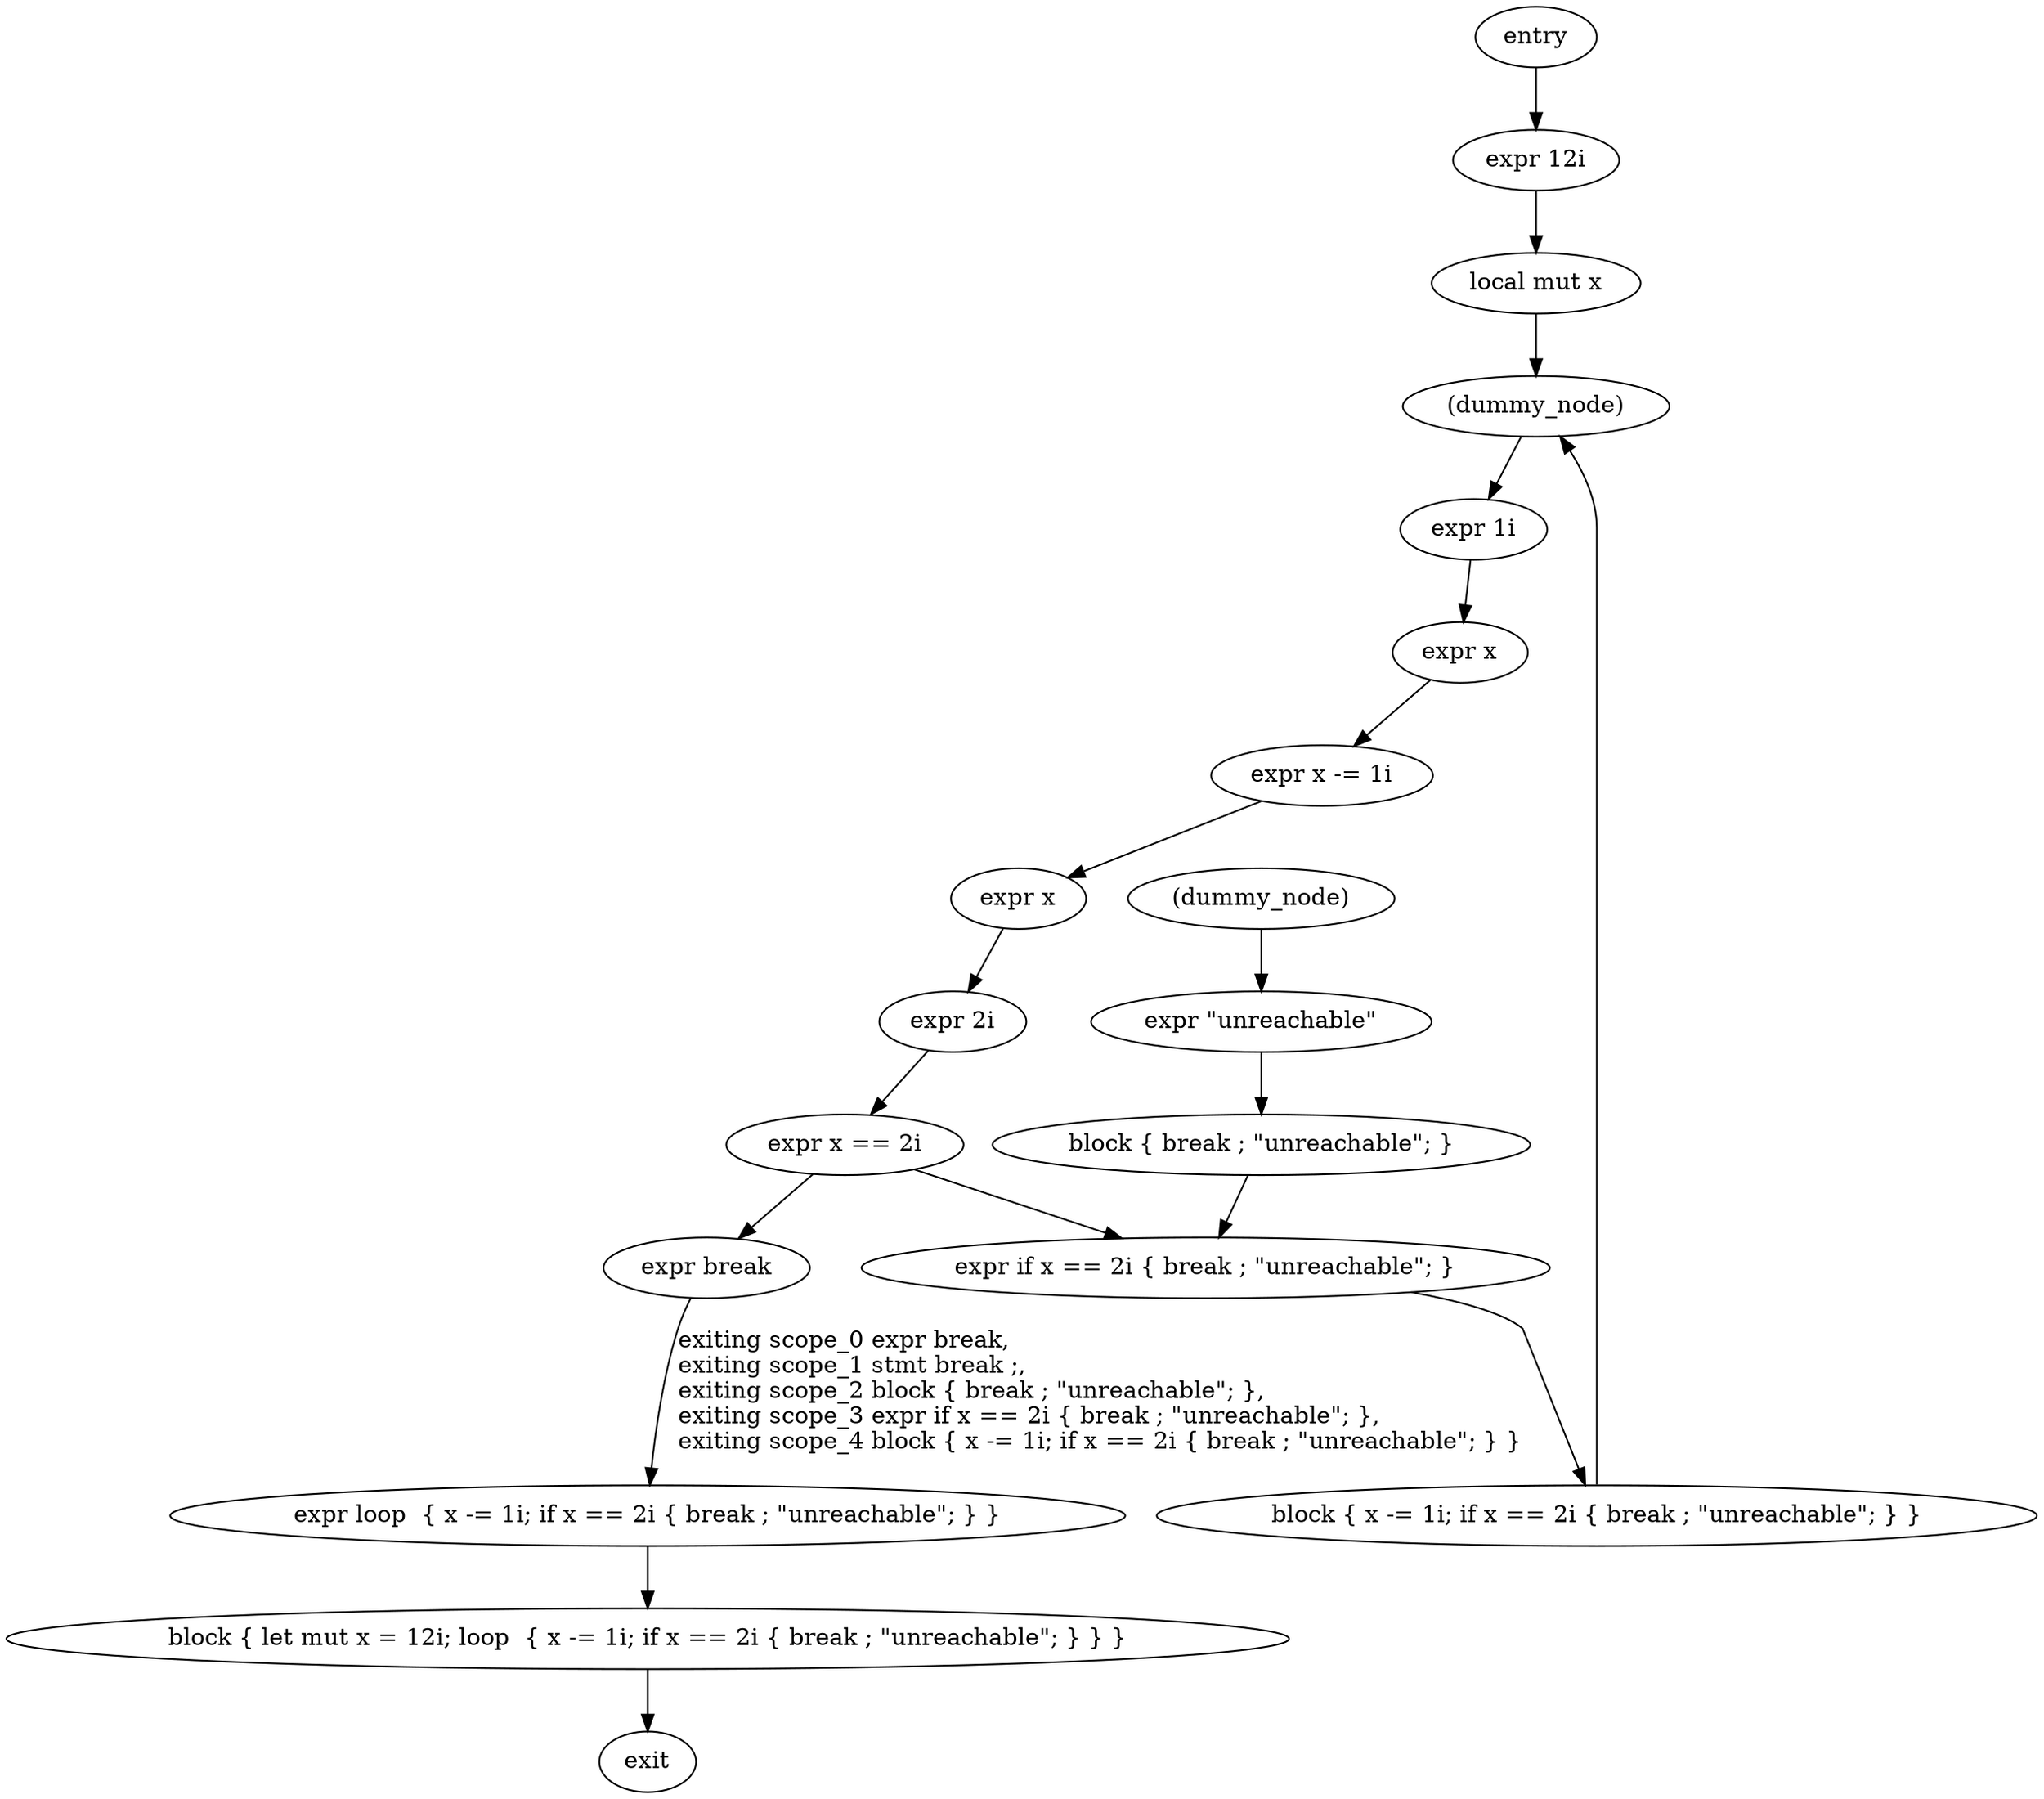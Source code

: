 digraph block {
    N0[label="entry"];
    N1[label="exit"];
    N2[label="expr 12i"];
    N3[label="local mut x"];
    N4[label="(dummy_node)"];
    N5[label="expr loop  { x -= 1i; if x == 2i { break ; \"unreachable\"; } }"];
    N6[label="expr 1i"];
    N7[label="expr x"];
    N8[label="expr x -= 1i"];
    N9[label="expr x"];
    N10[label="expr 2i"];
    N11[label="expr x == 2i"];
    N12[label="expr break"];
    N13[label="(dummy_node)"];
    N14[label="expr \"unreachable\""];
    N15[label="block { break ; \"unreachable\"; }"];
    N16[label="expr if x == 2i { break ; \"unreachable\"; }"];
    N17[label="block { x -= 1i; if x == 2i { break ; \"unreachable\"; } }"];
    N18[label="block { let mut x = 12i; loop  { x -= 1i; if x == 2i { break ; \"unreachable\"; } } }"];
    N0 -> N2;
    N2 -> N3;
    N3 -> N4;
    N4 -> N6;
    N6 -> N7;
    N7 -> N8;
    N8 -> N9;
    N9 -> N10;
    N10 -> N11;
    N11 -> N12;
    N12 -> N5[label="exiting scope_0 expr break,\lexiting scope_1 stmt break ;,\lexiting scope_2 block { break ; \"unreachable\"; },\lexiting scope_3 expr if x == 2i { break ; \"unreachable\"; },\lexiting scope_4 block { x -= 1i; if x == 2i { break ; \"unreachable\"; } }"];
    N13 -> N14;
    N14 -> N15;
    N11 -> N16;
    N15 -> N16;
    N16 -> N17;
    N17 -> N4;
    N5 -> N18;
    N18 -> N1;
}
